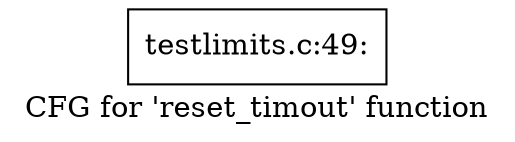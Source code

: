 digraph "CFG for 'reset_timout' function" {
	label="CFG for 'reset_timout' function";

	Node0x4be46b0 [shape=record,label="{testlimits.c:49:}"];
}
